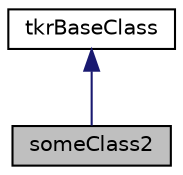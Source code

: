 digraph "someClass2"
{
  edge [fontname="Helvetica",fontsize="10",labelfontname="Helvetica",labelfontsize="10"];
  node [fontname="Helvetica",fontsize="10",shape=record];
  Node1 [label="someClass2",height=0.2,width=0.4,color="black", fillcolor="grey75", style="filled" fontcolor="black"];
  Node2 -> Node1 [dir="back",color="midnightblue",fontsize="10",style="solid",fontname="Helvetica"];
  Node2 [label="tkrBaseClass",height=0.2,width=0.4,color="black", fillcolor="white", style="filled",URL="$classtkr_base_class.html",tooltip="Корневой класс-родитель для библиотеки libtkr. "];
}
